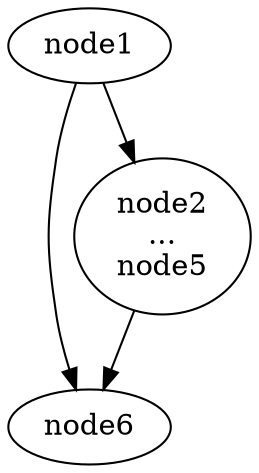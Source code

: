 digraph G {
  graph [name="parallel1x4-compact"]
node1 [label=node1];
node6 [label=node6];
"node2
...
node5" [label="node2
...
node5"];
node1->node6 ;
node1->"node2
...
node5" ;
"node2
...
node5"->node6 ;
}
